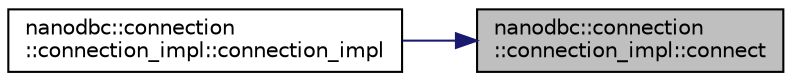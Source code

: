 digraph "nanodbc::connection::connection_impl::connect"
{
 // LATEX_PDF_SIZE
  edge [fontname="Helvetica",fontsize="10",labelfontname="Helvetica",labelfontsize="10"];
  node [fontname="Helvetica",fontsize="10",shape=record];
  rankdir="RL";
  Node31 [label="nanodbc::connection\l::connection_impl::connect",height=0.2,width=0.4,color="black", fillcolor="grey75", style="filled", fontcolor="black",tooltip=" "];
  Node31 -> Node32 [dir="back",color="midnightblue",fontsize="10",style="solid"];
  Node32 [label="nanodbc::connection\l::connection_impl::connection_impl",height=0.2,width=0.4,color="black", fillcolor="white", style="filled",URL="$classnanodbc_1_1connection_1_1connection__impl.html#ac89ed4ea873886828e7886b932f8f6ca",tooltip=" "];
}
